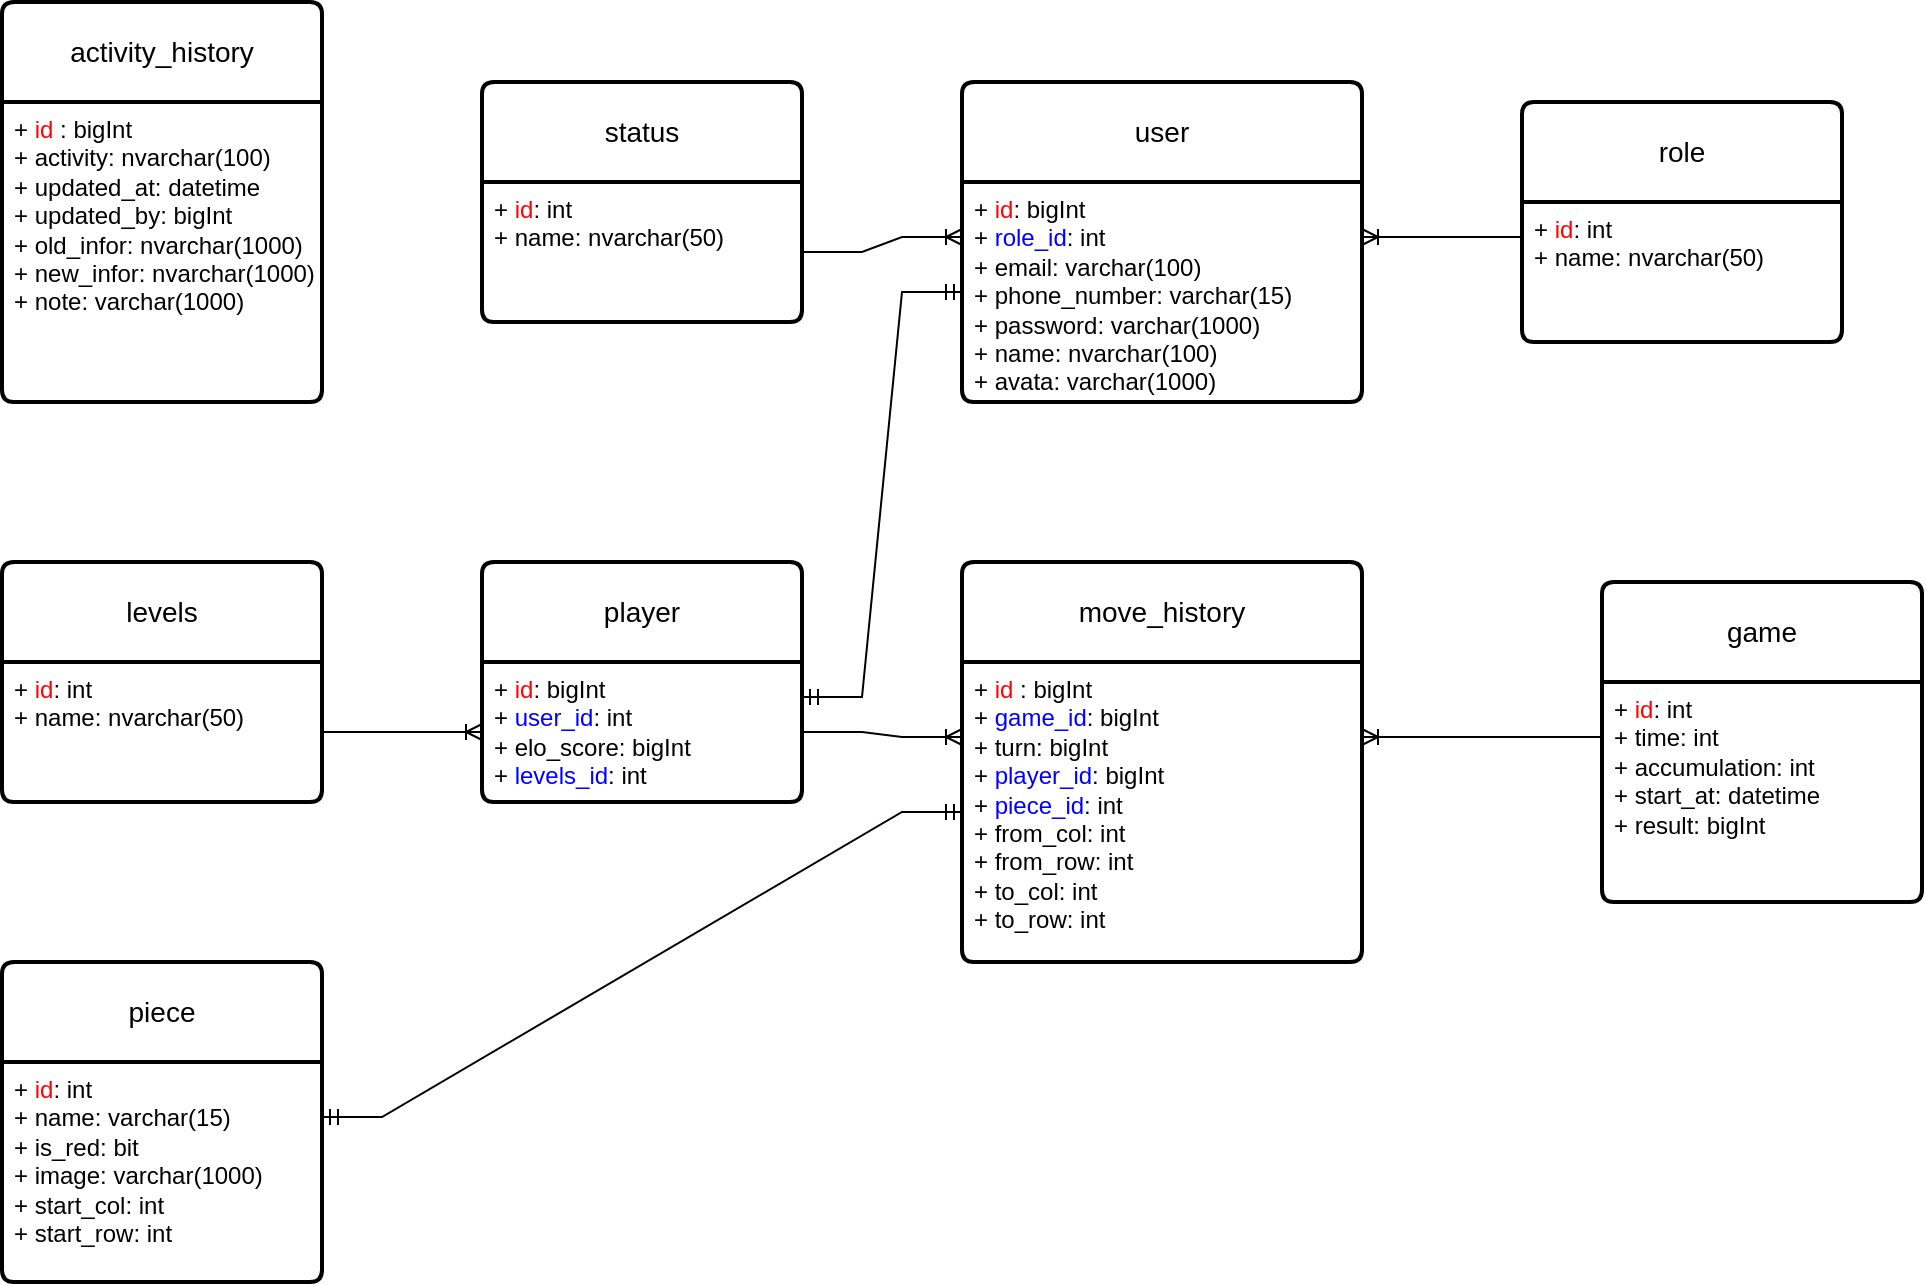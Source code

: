 <mxfile version="21.0.8" type="github">
  <diagram name="Page-1" id="H-v-QwYq-mOXmPvQntEp">
    <mxGraphModel dx="2309" dy="856" grid="1" gridSize="10" guides="1" tooltips="1" connect="1" arrows="1" fold="1" page="1" pageScale="1" pageWidth="850" pageHeight="1100" math="0" shadow="0">
      <root>
        <mxCell id="0" />
        <mxCell id="1" parent="0" />
        <mxCell id="XNHZTKUJtXOEtpgJojsP-58" value="role" style="swimlane;childLayout=stackLayout;horizontal=1;startSize=50;horizontalStack=0;rounded=1;fontSize=14;fontStyle=0;strokeWidth=2;resizeParent=0;resizeLast=1;shadow=0;dashed=0;align=center;arcSize=4;whiteSpace=wrap;html=1;" parent="1" vertex="1">
          <mxGeometry x="760" y="210" width="160" height="120" as="geometry" />
        </mxCell>
        <mxCell id="XNHZTKUJtXOEtpgJojsP-59" value="+ &lt;font color=&quot;#ff0000&quot;&gt;id&lt;/font&gt;: int&amp;nbsp; &amp;nbsp;&amp;nbsp;&lt;br&gt;+ name: nvarchar(50)" style="align=left;strokeColor=none;fillColor=none;spacingLeft=4;fontSize=12;verticalAlign=top;resizable=0;rotatable=0;part=1;html=1;" parent="XNHZTKUJtXOEtpgJojsP-58" vertex="1">
          <mxGeometry y="50" width="160" height="70" as="geometry" />
        </mxCell>
        <mxCell id="XNHZTKUJtXOEtpgJojsP-60" value="player" style="swimlane;childLayout=stackLayout;horizontal=1;startSize=50;horizontalStack=0;rounded=1;fontSize=14;fontStyle=0;strokeWidth=2;resizeParent=0;resizeLast=1;shadow=0;dashed=0;align=center;arcSize=4;whiteSpace=wrap;html=1;" parent="1" vertex="1">
          <mxGeometry x="240" y="440" width="160" height="120" as="geometry" />
        </mxCell>
        <mxCell id="XNHZTKUJtXOEtpgJojsP-61" value="+ &lt;font color=&quot;#ff0000&quot;&gt;id&lt;/font&gt;: bigInt&amp;nbsp; &amp;nbsp; &amp;nbsp; &amp;nbsp; &amp;nbsp; &amp;nbsp; &amp;nbsp; &amp;nbsp; &amp;nbsp; &amp;nbsp; &amp;nbsp;&amp;nbsp;&lt;br style=&quot;border-color: var(--border-color);&quot;&gt;+ &lt;font color=&quot;#0000ff&quot;&gt;user_id&lt;/font&gt;: int&amp;nbsp; &amp;nbsp; &amp;nbsp; &amp;nbsp; &amp;nbsp; &amp;nbsp; &amp;nbsp; &amp;nbsp; &amp;nbsp; &amp;nbsp;&lt;br style=&quot;border-color: var(--border-color);&quot;&gt;+ elo_score: bigInt&lt;br&gt;+ &lt;font color=&quot;#0000ff&quot;&gt;levels_id&lt;/font&gt;: int&amp;nbsp; &amp;nbsp; &amp;nbsp; &amp;nbsp; &amp;nbsp; &amp;nbsp; &amp;nbsp; &amp;nbsp; &amp;nbsp; &amp;nbsp;" style="align=left;strokeColor=none;fillColor=none;spacingLeft=4;fontSize=12;verticalAlign=top;resizable=0;rotatable=0;part=1;html=1;" parent="XNHZTKUJtXOEtpgJojsP-60" vertex="1">
          <mxGeometry y="50" width="160" height="70" as="geometry" />
        </mxCell>
        <mxCell id="XNHZTKUJtXOEtpgJojsP-62" value="levels" style="swimlane;childLayout=stackLayout;horizontal=1;startSize=50;horizontalStack=0;rounded=1;fontSize=14;fontStyle=0;strokeWidth=2;resizeParent=0;resizeLast=1;shadow=0;dashed=0;align=center;arcSize=4;whiteSpace=wrap;html=1;" parent="1" vertex="1">
          <mxGeometry y="440" width="160" height="120" as="geometry" />
        </mxCell>
        <mxCell id="XNHZTKUJtXOEtpgJojsP-63" value="+ &lt;font color=&quot;#ff0000&quot;&gt;id&lt;/font&gt;: int&amp;nbsp; &amp;nbsp; &amp;nbsp; &amp;nbsp; &amp;nbsp; &amp;nbsp; &amp;nbsp; &amp;nbsp; &amp;nbsp; &amp;nbsp; &amp;nbsp; &amp;nbsp; &amp;nbsp; &amp;nbsp;&amp;nbsp;&lt;br&gt;+ name: nvarchar(50)" style="align=left;strokeColor=none;fillColor=none;spacingLeft=4;fontSize=12;verticalAlign=top;resizable=0;rotatable=0;part=1;html=1;" parent="XNHZTKUJtXOEtpgJojsP-62" vertex="1">
          <mxGeometry y="50" width="160" height="70" as="geometry" />
        </mxCell>
        <mxCell id="XNHZTKUJtXOEtpgJojsP-65" value="" style="edgeStyle=entityRelationEdgeStyle;fontSize=12;html=1;endArrow=ERoneToMany;rounded=0;exitX=0;exitY=0.25;exitDx=0;exitDy=0;entryX=1;entryY=0.25;entryDx=0;entryDy=0;" parent="1" source="XNHZTKUJtXOEtpgJojsP-59" target="_XfN3ZEyuZf0YvQImTGl-2" edge="1">
          <mxGeometry width="100" height="100" relative="1" as="geometry">
            <mxPoint x="270" y="510" as="sourcePoint" />
            <mxPoint x="200" y="397.5" as="targetPoint" />
          </mxGeometry>
        </mxCell>
        <mxCell id="XNHZTKUJtXOEtpgJojsP-66" value="" style="edgeStyle=entityRelationEdgeStyle;fontSize=12;html=1;endArrow=ERoneToMany;rounded=0;exitX=1;exitY=0.5;exitDx=0;exitDy=0;" parent="1" source="XNHZTKUJtXOEtpgJojsP-63" target="XNHZTKUJtXOEtpgJojsP-61" edge="1">
          <mxGeometry width="100" height="100" relative="1" as="geometry">
            <mxPoint x="270" y="510" as="sourcePoint" />
            <mxPoint x="370" y="410" as="targetPoint" />
          </mxGeometry>
        </mxCell>
        <mxCell id="XNHZTKUJtXOEtpgJojsP-71" value="game" style="swimlane;childLayout=stackLayout;horizontal=1;startSize=50;horizontalStack=0;rounded=1;fontSize=14;fontStyle=0;strokeWidth=2;resizeParent=0;resizeLast=1;shadow=0;dashed=0;align=center;arcSize=4;whiteSpace=wrap;html=1;" parent="1" vertex="1">
          <mxGeometry x="800" y="450" width="160" height="160" as="geometry" />
        </mxCell>
        <mxCell id="XNHZTKUJtXOEtpgJojsP-72" value="+ &lt;font color=&quot;#ff0000&quot;&gt;id&lt;/font&gt;: int&amp;nbsp; &amp;nbsp; &amp;nbsp; &amp;nbsp; &amp;nbsp; &amp;nbsp; &amp;nbsp; &amp;nbsp; &amp;nbsp; &amp;nbsp; &amp;nbsp; &amp;nbsp; &amp;nbsp;&amp;nbsp;&lt;br&gt;+ time: int&lt;br&gt;+&amp;nbsp;accumulation: int&lt;br&gt;+ start_at: datetime&lt;br style=&quot;border-color: var(--border-color);&quot;&gt;+ result: bigInt&amp;nbsp; &amp;nbsp; &amp;nbsp; &amp;nbsp; &amp;nbsp;&lt;span style=&quot;background-color: initial;&quot;&gt;&amp;nbsp;&amp;nbsp;&lt;/span&gt;" style="align=left;strokeColor=none;fillColor=none;spacingLeft=4;fontSize=12;verticalAlign=top;resizable=0;rotatable=0;part=1;html=1;" parent="XNHZTKUJtXOEtpgJojsP-71" vertex="1">
          <mxGeometry y="50" width="160" height="110" as="geometry" />
        </mxCell>
        <mxCell id="XNHZTKUJtXOEtpgJojsP-77" value="piece" style="swimlane;childLayout=stackLayout;horizontal=1;startSize=50;horizontalStack=0;rounded=1;fontSize=14;fontStyle=0;strokeWidth=2;resizeParent=0;resizeLast=1;shadow=0;dashed=0;align=center;arcSize=4;whiteSpace=wrap;html=1;" parent="1" vertex="1">
          <mxGeometry y="640" width="160" height="160" as="geometry" />
        </mxCell>
        <mxCell id="XNHZTKUJtXOEtpgJojsP-78" value="+ &lt;font color=&quot;#ff0000&quot;&gt;id&lt;/font&gt;: int&amp;nbsp; &amp;nbsp; &amp;nbsp; &amp;nbsp; &amp;nbsp; &amp;nbsp; &amp;nbsp; &amp;nbsp; &amp;nbsp; &amp;nbsp; &amp;nbsp;&amp;nbsp;&lt;br&gt;+ name: varchar(15)&lt;br&gt;+ is_red: bit&lt;br&gt;+ image: varchar(1000)&lt;br&gt;+ start_col: int&lt;br&gt;+ start_row: int" style="align=left;strokeColor=none;fillColor=none;spacingLeft=4;fontSize=12;verticalAlign=top;resizable=0;rotatable=0;part=1;html=1;" parent="XNHZTKUJtXOEtpgJojsP-77" vertex="1">
          <mxGeometry y="50" width="160" height="110" as="geometry" />
        </mxCell>
        <mxCell id="XNHZTKUJtXOEtpgJojsP-94" value="move_history" style="swimlane;childLayout=stackLayout;horizontal=1;startSize=50;horizontalStack=0;rounded=1;fontSize=14;fontStyle=0;strokeWidth=2;resizeParent=0;resizeLast=1;shadow=0;dashed=0;align=center;arcSize=4;whiteSpace=wrap;html=1;" parent="1" vertex="1">
          <mxGeometry x="480" y="440" width="200" height="200" as="geometry" />
        </mxCell>
        <mxCell id="XNHZTKUJtXOEtpgJojsP-95" value="+ &lt;font color=&quot;#ff0000&quot;&gt;id &lt;/font&gt;: bigInt&amp;nbsp; &amp;nbsp; &amp;nbsp; &amp;nbsp; &amp;nbsp; &amp;nbsp; &amp;nbsp; &amp;nbsp;&amp;nbsp;&lt;br&gt;+ &lt;font color=&quot;#0000ff&quot;&gt;game_id&lt;/font&gt;: bigInt&amp;nbsp; &amp;nbsp; &amp;nbsp;&amp;nbsp;&lt;br&gt;+ turn: bigInt&amp;nbsp; &amp;nbsp; &amp;nbsp;&amp;nbsp;&lt;br&gt;+ &lt;font color=&quot;#0000ff&quot;&gt;player_id&lt;/font&gt;: bigInt&amp;nbsp; &amp;nbsp; &amp;nbsp;&lt;br&gt;+ &lt;font color=&quot;#0000ff&quot;&gt;piece_id&lt;/font&gt;: int&amp;nbsp; &amp;nbsp; &amp;nbsp; &amp;nbsp; &amp;nbsp; &amp;nbsp;&lt;br&gt;+ from_col: int&lt;br&gt;+ from_row: int&lt;br&gt;+ to_col: int&lt;br&gt;+ to_row: int" style="align=left;strokeColor=none;fillColor=none;spacingLeft=4;fontSize=12;verticalAlign=top;resizable=0;rotatable=0;part=1;html=1;" parent="XNHZTKUJtXOEtpgJojsP-94" vertex="1">
          <mxGeometry y="50" width="200" height="150" as="geometry" />
        </mxCell>
        <mxCell id="XNHZTKUJtXOEtpgJojsP-100" value="" style="edgeStyle=entityRelationEdgeStyle;fontSize=12;html=1;endArrow=ERoneToMany;rounded=0;exitX=0;exitY=0.25;exitDx=0;exitDy=0;entryX=1;entryY=0.25;entryDx=0;entryDy=0;" parent="1" source="XNHZTKUJtXOEtpgJojsP-72" target="XNHZTKUJtXOEtpgJojsP-95" edge="1">
          <mxGeometry width="100" height="100" relative="1" as="geometry">
            <mxPoint x="480" y="570" as="sourcePoint" />
            <mxPoint x="530" y="830" as="targetPoint" />
          </mxGeometry>
        </mxCell>
        <mxCell id="XMyycZJ_cLoeEv3RKmhB-4" value="" style="edgeStyle=entityRelationEdgeStyle;fontSize=12;html=1;endArrow=ERoneToMany;rounded=0;entryX=0;entryY=0.25;entryDx=0;entryDy=0;exitX=1;exitY=0.5;exitDx=0;exitDy=0;" parent="1" source="XNHZTKUJtXOEtpgJojsP-61" target="XNHZTKUJtXOEtpgJojsP-95" edge="1">
          <mxGeometry width="100" height="100" relative="1" as="geometry">
            <mxPoint x="560" y="610" as="sourcePoint" />
            <mxPoint x="730" y="895" as="targetPoint" />
          </mxGeometry>
        </mxCell>
        <mxCell id="_XfN3ZEyuZf0YvQImTGl-1" value="user" style="swimlane;childLayout=stackLayout;horizontal=1;startSize=50;horizontalStack=0;rounded=1;fontSize=14;fontStyle=0;strokeWidth=2;resizeParent=0;resizeLast=1;shadow=0;dashed=0;align=center;arcSize=4;whiteSpace=wrap;html=1;" vertex="1" parent="1">
          <mxGeometry x="480" y="200" width="200" height="160" as="geometry" />
        </mxCell>
        <mxCell id="_XfN3ZEyuZf0YvQImTGl-2" value="+ &lt;font color=&quot;#ff0000&quot;&gt;id&lt;/font&gt;: bigInt&amp;nbsp; &amp;nbsp; &amp;nbsp; &amp;nbsp; &amp;nbsp; &amp;nbsp; &amp;nbsp; &amp;nbsp; &amp;nbsp; &amp;nbsp; &amp;nbsp;&lt;br style=&quot;border-color: var(--border-color);&quot;&gt;+ &lt;font color=&quot;#0000ff&quot;&gt;role_id&lt;/font&gt;: int&amp;nbsp; &amp;nbsp; &amp;nbsp; &amp;nbsp; &amp;nbsp; &amp;nbsp; &amp;nbsp; &amp;nbsp; &amp;nbsp; &amp;nbsp;&lt;br style=&quot;border-color: var(--border-color);&quot;&gt;+ email: varchar(100)&lt;br style=&quot;border-color: var(--border-color);&quot;&gt;+ phone_number: varchar(15)&lt;br&gt;+ password: varchar(1000)&lt;br style=&quot;border-color: var(--border-color);&quot;&gt;+ name: nvarchar(100)&lt;br style=&quot;border-color: var(--border-color);&quot;&gt;+ avata: varchar(1000)&lt;br&gt;&amp;nbsp;" style="align=left;strokeColor=none;fillColor=none;spacingLeft=4;fontSize=12;verticalAlign=top;resizable=0;rotatable=0;part=1;html=1;" vertex="1" parent="_XfN3ZEyuZf0YvQImTGl-1">
          <mxGeometry y="50" width="200" height="110" as="geometry" />
        </mxCell>
        <mxCell id="_XfN3ZEyuZf0YvQImTGl-3" value="" style="edgeStyle=entityRelationEdgeStyle;fontSize=12;html=1;endArrow=ERmandOne;startArrow=ERmandOne;rounded=0;exitX=1;exitY=0.25;exitDx=0;exitDy=0;entryX=0;entryY=0.5;entryDx=0;entryDy=0;" edge="1" parent="1" source="XNHZTKUJtXOEtpgJojsP-61" target="_XfN3ZEyuZf0YvQImTGl-2">
          <mxGeometry width="100" height="100" relative="1" as="geometry">
            <mxPoint x="810" y="498" as="sourcePoint" />
            <mxPoint x="490" y="498" as="targetPoint" />
          </mxGeometry>
        </mxCell>
        <mxCell id="_XfN3ZEyuZf0YvQImTGl-4" value="activity_history" style="swimlane;childLayout=stackLayout;horizontal=1;startSize=50;horizontalStack=0;rounded=1;fontSize=14;fontStyle=0;strokeWidth=2;resizeParent=0;resizeLast=1;shadow=0;dashed=0;align=center;arcSize=4;whiteSpace=wrap;html=1;" vertex="1" parent="1">
          <mxGeometry y="160" width="160" height="200" as="geometry" />
        </mxCell>
        <mxCell id="_XfN3ZEyuZf0YvQImTGl-5" value="+ &lt;font color=&quot;#ff0000&quot;&gt;id &lt;/font&gt;: bigInt&amp;nbsp; &amp;nbsp; &amp;nbsp; &amp;nbsp; &amp;nbsp; &amp;nbsp; &amp;nbsp; &amp;nbsp;&amp;nbsp;&lt;br&gt;+ activity: nvarchar(100)&lt;br style=&quot;border-color: var(--border-color);&quot;&gt;+ updated_at: datetime&lt;br style=&quot;border-color: var(--border-color);&quot;&gt;+ updated_by: bigInt&lt;br&gt;+ old_infor: nvarchar(1000)&lt;br&gt;+ new_infor: nvarchar(1000)&lt;br&gt;+ note: varchar(1000)" style="align=left;strokeColor=none;fillColor=none;spacingLeft=4;fontSize=12;verticalAlign=top;resizable=0;rotatable=0;part=1;html=1;" vertex="1" parent="_XfN3ZEyuZf0YvQImTGl-4">
          <mxGeometry y="50" width="160" height="150" as="geometry" />
        </mxCell>
        <mxCell id="_XfN3ZEyuZf0YvQImTGl-6" value="status" style="swimlane;childLayout=stackLayout;horizontal=1;startSize=50;horizontalStack=0;rounded=1;fontSize=14;fontStyle=0;strokeWidth=2;resizeParent=0;resizeLast=1;shadow=0;dashed=0;align=center;arcSize=4;whiteSpace=wrap;html=1;" vertex="1" parent="1">
          <mxGeometry x="240" y="200" width="160" height="120" as="geometry" />
        </mxCell>
        <mxCell id="_XfN3ZEyuZf0YvQImTGl-7" value="+ &lt;font color=&quot;#ff0000&quot;&gt;id&lt;/font&gt;: int&amp;nbsp; &amp;nbsp; &amp;nbsp; &amp;nbsp; &amp;nbsp; &amp;nbsp; &amp;nbsp; &amp;nbsp; &amp;nbsp; &amp;nbsp; &amp;nbsp; &amp;nbsp; &amp;nbsp; &amp;nbsp;&amp;nbsp;&lt;br&gt;+ name: nvarchar(50)" style="align=left;strokeColor=none;fillColor=none;spacingLeft=4;fontSize=12;verticalAlign=top;resizable=0;rotatable=0;part=1;html=1;" vertex="1" parent="_XfN3ZEyuZf0YvQImTGl-6">
          <mxGeometry y="50" width="160" height="70" as="geometry" />
        </mxCell>
        <mxCell id="_XfN3ZEyuZf0YvQImTGl-10" value="" style="edgeStyle=entityRelationEdgeStyle;fontSize=12;html=1;endArrow=ERoneToMany;rounded=0;entryX=0;entryY=0.25;entryDx=0;entryDy=0;" edge="1" parent="1" source="_XfN3ZEyuZf0YvQImTGl-7" target="_XfN3ZEyuZf0YvQImTGl-2">
          <mxGeometry width="100" height="100" relative="1" as="geometry">
            <mxPoint x="810" y="355" as="sourcePoint" />
            <mxPoint x="730" y="355" as="targetPoint" />
          </mxGeometry>
        </mxCell>
        <mxCell id="_XfN3ZEyuZf0YvQImTGl-14" value="" style="edgeStyle=entityRelationEdgeStyle;fontSize=12;html=1;endArrow=ERmandOne;startArrow=ERmandOne;rounded=0;exitX=1;exitY=0.25;exitDx=0;exitDy=0;" edge="1" parent="1" source="XNHZTKUJtXOEtpgJojsP-78" target="XNHZTKUJtXOEtpgJojsP-95">
          <mxGeometry width="100" height="100" relative="1" as="geometry">
            <mxPoint x="410" y="518" as="sourcePoint" />
            <mxPoint x="490" y="355" as="targetPoint" />
          </mxGeometry>
        </mxCell>
      </root>
    </mxGraphModel>
  </diagram>
</mxfile>
